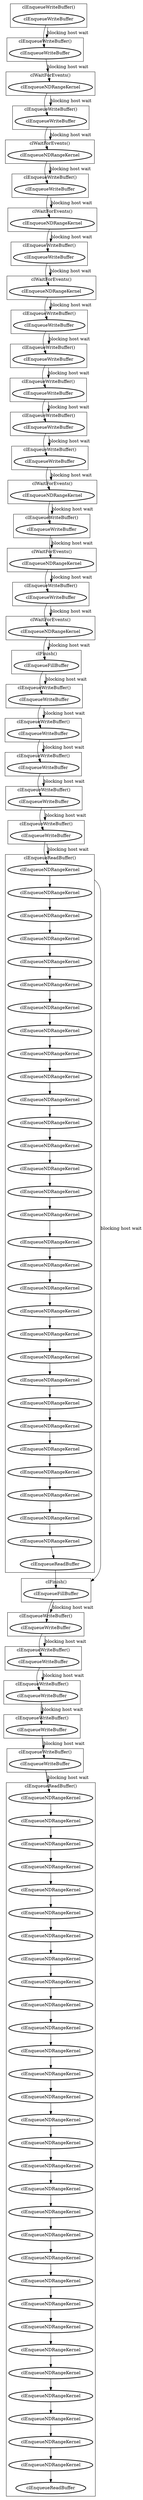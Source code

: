 digraph CLVizulayer {
compound=true
node [style=bold]
subgraph cluster_0 {
label = "clEnqueueWriteBuffer()";
node_0[label="clEnqueueWriteBuffer"];
}
subgraph cluster_1 {
label = "clEnqueueWriteBuffer()";
node_1[label="clEnqueueWriteBuffer"];
}
node_0 -> node_1
node_0 -> node_1 [label="blocking host wait" ltail=cluster_0 lhead=cluster_1];
subgraph cluster_2 {
label = "clWaitForEvents()";
node_2[label="clEnqueueNDRangeKernel"];
}
node_1 -> node_2
node_1 -> node_2 [label="blocking host wait" ltail=cluster_1 lhead=cluster_2];
subgraph cluster_3 {
label = "clEnqueueWriteBuffer()";
node_3[label="clEnqueueWriteBuffer"];
}
node_2 -> node_3
node_2 -> node_3 [label="blocking host wait" ltail=cluster_2 lhead=cluster_3];
subgraph cluster_4 {
label = "clWaitForEvents()";
node_4[label="clEnqueueNDRangeKernel"];
}
node_3 -> node_4
node_3 -> node_4 [label="blocking host wait" ltail=cluster_3 lhead=cluster_4];
subgraph cluster_5 {
label = "clEnqueueWriteBuffer()";
node_5[label="clEnqueueWriteBuffer"];
}
node_4 -> node_5
node_4 -> node_5 [label="blocking host wait" ltail=cluster_4 lhead=cluster_5];
subgraph cluster_6 {
label = "clWaitForEvents()";
node_6[label="clEnqueueNDRangeKernel"];
}
node_5 -> node_6
node_5 -> node_6 [label="blocking host wait" ltail=cluster_5 lhead=cluster_6];
subgraph cluster_7 {
label = "clEnqueueWriteBuffer()";
node_7[label="clEnqueueWriteBuffer"];
}
node_6 -> node_7
node_6 -> node_7 [label="blocking host wait" ltail=cluster_6 lhead=cluster_7];
subgraph cluster_8 {
label = "clWaitForEvents()";
node_8[label="clEnqueueNDRangeKernel"];
}
node_7 -> node_8
node_7 -> node_8 [label="blocking host wait" ltail=cluster_7 lhead=cluster_8];
subgraph cluster_9 {
label = "clEnqueueWriteBuffer()";
node_9[label="clEnqueueWriteBuffer"];
}
node_8 -> node_9
node_8 -> node_9 [label="blocking host wait" ltail=cluster_8 lhead=cluster_9];
subgraph cluster_10 {
label = "clEnqueueWriteBuffer()";
node_10[label="clEnqueueWriteBuffer"];
}
node_9 -> node_10
node_9 -> node_10 [label="blocking host wait" ltail=cluster_9 lhead=cluster_10];
subgraph cluster_11 {
label = "clEnqueueWriteBuffer()";
node_11[label="clEnqueueWriteBuffer"];
}
node_10 -> node_11
node_10 -> node_11 [label="blocking host wait" ltail=cluster_10 lhead=cluster_11];
subgraph cluster_12 {
label = "clEnqueueWriteBuffer()";
node_12[label="clEnqueueWriteBuffer"];
}
node_11 -> node_12
node_11 -> node_12 [label="blocking host wait" ltail=cluster_11 lhead=cluster_12];
subgraph cluster_13 {
label = "clEnqueueWriteBuffer()";
node_13[label="clEnqueueWriteBuffer"];
}
node_12 -> node_13
node_12 -> node_13 [label="blocking host wait" ltail=cluster_12 lhead=cluster_13];
subgraph cluster_14 {
label = "clWaitForEvents()";
node_14[label="clEnqueueNDRangeKernel"];
}
node_13 -> node_14
node_13 -> node_14 [label="blocking host wait" ltail=cluster_13 lhead=cluster_14];
subgraph cluster_15 {
label = "clEnqueueWriteBuffer()";
node_15[label="clEnqueueWriteBuffer"];
}
node_14 -> node_15
node_14 -> node_15 [label="blocking host wait" ltail=cluster_14 lhead=cluster_15];
subgraph cluster_16 {
label = "clWaitForEvents()";
node_16[label="clEnqueueNDRangeKernel"];
}
node_15 -> node_16
node_15 -> node_16 [label="blocking host wait" ltail=cluster_15 lhead=cluster_16];
subgraph cluster_17 {
label = "clEnqueueWriteBuffer()";
node_17[label="clEnqueueWriteBuffer"];
}
node_16 -> node_17
node_16 -> node_17 [label="blocking host wait" ltail=cluster_16 lhead=cluster_17];
subgraph cluster_18 {
label = "clWaitForEvents()";
node_18[label="clEnqueueNDRangeKernel"];
}
node_17 -> node_18
node_17 -> node_18 [label="blocking host wait" ltail=cluster_17 lhead=cluster_18];
subgraph cluster_19 {
label = "clFinish()";
node_19[label="clEnqueueFillBuffer"];
}
node_18 -> node_19
node_18 -> node_19 [label="blocking host wait" ltail=cluster_18 lhead=cluster_19];
subgraph cluster_20 {
label = "clEnqueueWriteBuffer()";
node_20[label="clEnqueueWriteBuffer"];
}
node_19 -> node_20
node_19 -> node_20 [label="blocking host wait" ltail=cluster_19 lhead=cluster_20];
subgraph cluster_21 {
label = "clEnqueueWriteBuffer()";
node_21[label="clEnqueueWriteBuffer"];
}
node_20 -> node_21
node_20 -> node_21 [label="blocking host wait" ltail=cluster_20 lhead=cluster_21];
subgraph cluster_22 {
label = "clEnqueueWriteBuffer()";
node_22[label="clEnqueueWriteBuffer"];
}
node_21 -> node_22
node_21 -> node_22 [label="blocking host wait" ltail=cluster_21 lhead=cluster_22];
subgraph cluster_23 {
label = "clEnqueueWriteBuffer()";
node_23[label="clEnqueueWriteBuffer"];
}
node_22 -> node_23
node_22 -> node_23 [label="blocking host wait" ltail=cluster_22 lhead=cluster_23];
subgraph cluster_24 {
label = "clEnqueueWriteBuffer()";
node_24[label="clEnqueueWriteBuffer"];
}
node_23 -> node_24
node_23 -> node_24 [label="blocking host wait" ltail=cluster_23 lhead=cluster_24];
subgraph cluster_25 {
label = "clEnqueueReadBuffer()";
node_25[label="clEnqueueNDRangeKernel"];
node_26[label="clEnqueueNDRangeKernel"];
node_27[label="clEnqueueNDRangeKernel"];
node_28[label="clEnqueueNDRangeKernel"];
node_29[label="clEnqueueNDRangeKernel"];
node_30[label="clEnqueueNDRangeKernel"];
node_31[label="clEnqueueNDRangeKernel"];
node_32[label="clEnqueueNDRangeKernel"];
node_33[label="clEnqueueNDRangeKernel"];
node_34[label="clEnqueueNDRangeKernel"];
node_35[label="clEnqueueNDRangeKernel"];
node_36[label="clEnqueueNDRangeKernel"];
node_37[label="clEnqueueNDRangeKernel"];
node_38[label="clEnqueueNDRangeKernel"];
node_39[label="clEnqueueNDRangeKernel"];
node_40[label="clEnqueueNDRangeKernel"];
node_41[label="clEnqueueNDRangeKernel"];
node_42[label="clEnqueueNDRangeKernel"];
node_43[label="clEnqueueNDRangeKernel"];
node_44[label="clEnqueueNDRangeKernel"];
node_45[label="clEnqueueNDRangeKernel"];
node_46[label="clEnqueueNDRangeKernel"];
node_47[label="clEnqueueNDRangeKernel"];
node_48[label="clEnqueueNDRangeKernel"];
node_49[label="clEnqueueNDRangeKernel"];
node_50[label="clEnqueueNDRangeKernel"];
node_51[label="clEnqueueNDRangeKernel"];
node_52[label="clEnqueueNDRangeKernel"];
node_53[label="clEnqueueNDRangeKernel"];
node_54[label="clEnqueueNDRangeKernel"];
node_55[label="clEnqueueReadBuffer"];
}
node_24 -> node_25
node_25 -> node_26
node_26 -> node_27
node_27 -> node_28
node_28 -> node_29
node_29 -> node_30
node_30 -> node_31
node_31 -> node_32
node_32 -> node_33
node_33 -> node_34
node_34 -> node_35
node_35 -> node_36
node_36 -> node_37
node_37 -> node_38
node_38 -> node_39
node_39 -> node_40
node_40 -> node_41
node_41 -> node_42
node_42 -> node_43
node_43 -> node_44
node_44 -> node_45
node_45 -> node_46
node_46 -> node_47
node_47 -> node_48
node_48 -> node_49
node_49 -> node_50
node_50 -> node_51
node_51 -> node_52
node_52 -> node_53
node_53 -> node_54
node_54 -> node_55
node_24 -> node_25 [label="blocking host wait" ltail=cluster_24 lhead=cluster_25];
subgraph cluster_26 {
label = "clFinish()";
node_56[label="clEnqueueFillBuffer"];
}
node_55 -> node_56
node_25 -> node_56 [label="blocking host wait" ltail=cluster_25 lhead=cluster_26];
subgraph cluster_27 {
label = "clEnqueueWriteBuffer()";
node_57[label="clEnqueueWriteBuffer"];
}
node_56 -> node_57
node_56 -> node_57 [label="blocking host wait" ltail=cluster_26 lhead=cluster_27];
subgraph cluster_28 {
label = "clEnqueueWriteBuffer()";
node_58[label="clEnqueueWriteBuffer"];
}
node_57 -> node_58
node_57 -> node_58 [label="blocking host wait" ltail=cluster_27 lhead=cluster_28];
subgraph cluster_29 {
label = "clEnqueueWriteBuffer()";
node_59[label="clEnqueueWriteBuffer"];
}
node_58 -> node_59
node_58 -> node_59 [label="blocking host wait" ltail=cluster_28 lhead=cluster_29];
subgraph cluster_30 {
label = "clEnqueueWriteBuffer()";
node_60[label="clEnqueueWriteBuffer"];
}
node_59 -> node_60
node_59 -> node_60 [label="blocking host wait" ltail=cluster_29 lhead=cluster_30];
subgraph cluster_31 {
label = "clEnqueueWriteBuffer()";
node_61[label="clEnqueueWriteBuffer"];
}
node_60 -> node_61
node_60 -> node_61 [label="blocking host wait" ltail=cluster_30 lhead=cluster_31];
subgraph cluster_32 {
label = "clEnqueueReadBuffer()";
node_62[label="clEnqueueNDRangeKernel"];
node_63[label="clEnqueueNDRangeKernel"];
node_64[label="clEnqueueNDRangeKernel"];
node_65[label="clEnqueueNDRangeKernel"];
node_66[label="clEnqueueNDRangeKernel"];
node_67[label="clEnqueueNDRangeKernel"];
node_68[label="clEnqueueNDRangeKernel"];
node_69[label="clEnqueueNDRangeKernel"];
node_70[label="clEnqueueNDRangeKernel"];
node_71[label="clEnqueueNDRangeKernel"];
node_72[label="clEnqueueNDRangeKernel"];
node_73[label="clEnqueueNDRangeKernel"];
node_74[label="clEnqueueNDRangeKernel"];
node_75[label="clEnqueueNDRangeKernel"];
node_76[label="clEnqueueNDRangeKernel"];
node_77[label="clEnqueueNDRangeKernel"];
node_78[label="clEnqueueNDRangeKernel"];
node_79[label="clEnqueueNDRangeKernel"];
node_80[label="clEnqueueNDRangeKernel"];
node_81[label="clEnqueueNDRangeKernel"];
node_82[label="clEnqueueNDRangeKernel"];
node_83[label="clEnqueueNDRangeKernel"];
node_84[label="clEnqueueNDRangeKernel"];
node_85[label="clEnqueueNDRangeKernel"];
node_86[label="clEnqueueNDRangeKernel"];
node_87[label="clEnqueueNDRangeKernel"];
node_88[label="clEnqueueNDRangeKernel"];
node_89[label="clEnqueueNDRangeKernel"];
node_90[label="clEnqueueNDRangeKernel"];
node_91[label="clEnqueueNDRangeKernel"];
node_92[label="clEnqueueReadBuffer"];
}
node_61 -> node_62
node_62 -> node_63
node_63 -> node_64
node_64 -> node_65
node_65 -> node_66
node_66 -> node_67
node_67 -> node_68
node_68 -> node_69
node_69 -> node_70
node_70 -> node_71
node_71 -> node_72
node_72 -> node_73
node_73 -> node_74
node_74 -> node_75
node_75 -> node_76
node_76 -> node_77
node_77 -> node_78
node_78 -> node_79
node_79 -> node_80
node_80 -> node_81
node_81 -> node_82
node_82 -> node_83
node_83 -> node_84
node_84 -> node_85
node_85 -> node_86
node_86 -> node_87
node_87 -> node_88
node_88 -> node_89
node_89 -> node_90
node_90 -> node_91
node_91 -> node_92
node_61 -> node_62 [label="blocking host wait" ltail=cluster_31 lhead=cluster_32];

}